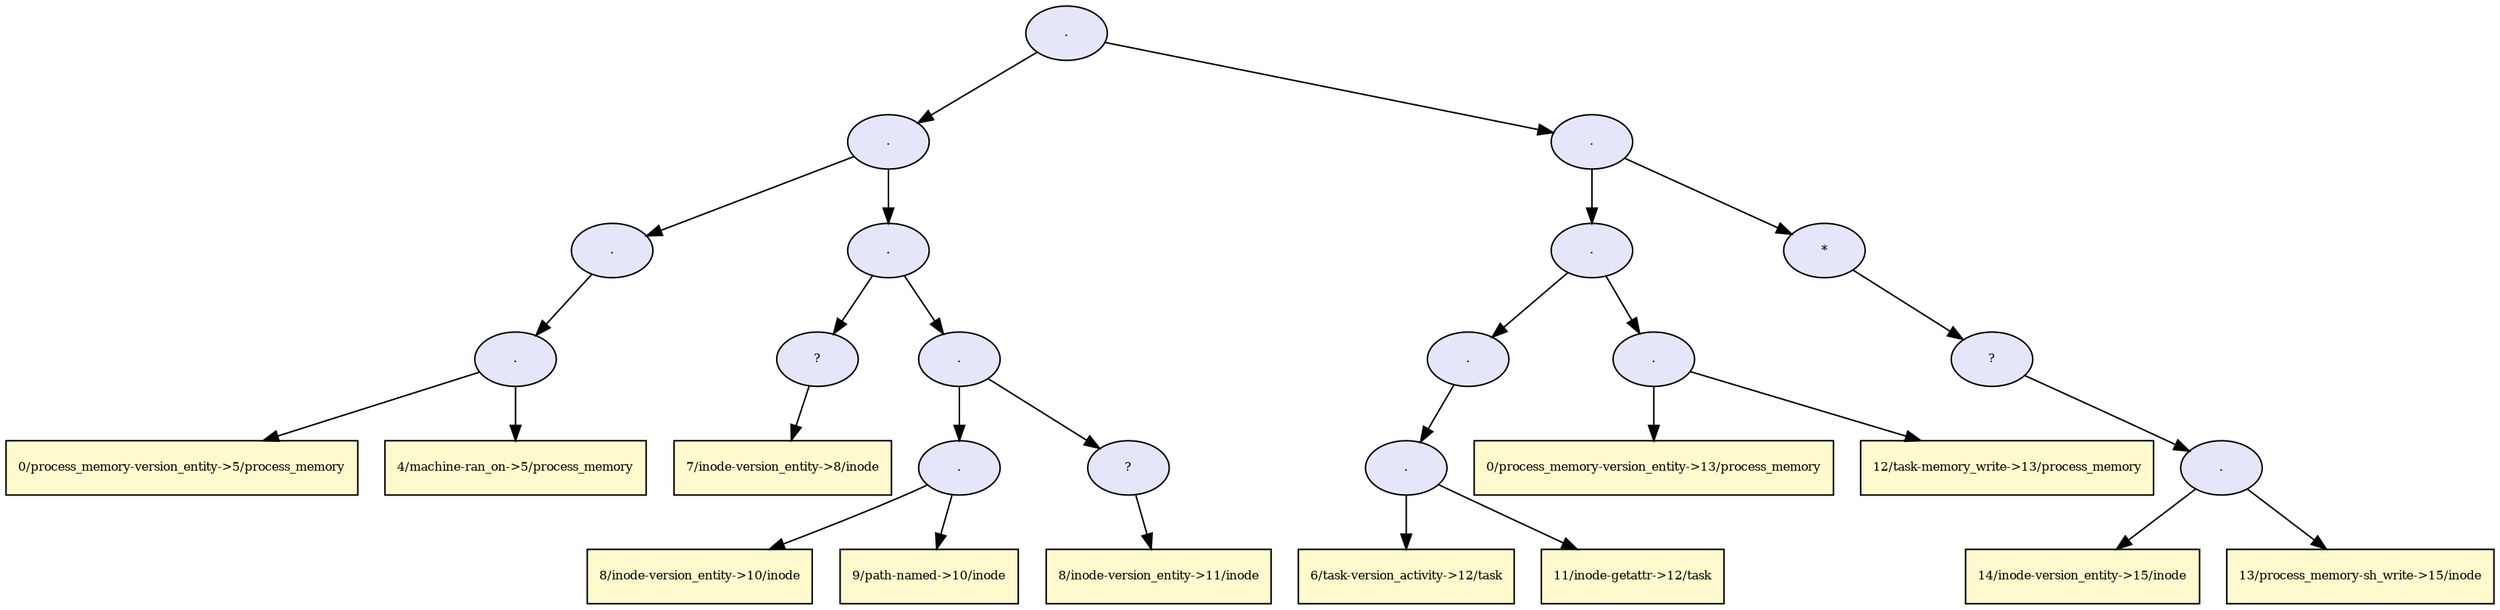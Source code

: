 digraph RGL__DirectedAdjacencyGraph {31[fontsize = 8,label = ".",shape = ellipse, fillcolor="#e6e6fa", style = filled]

31 -> 16[fontsize = 8, color="#000000"]

16[fontsize = 8,label = ".",shape = ellipse, fillcolor="#e6e6fa", style = filled]

16 -> 6[fontsize = 8, color="#000000"]

6[fontsize = 8,label = ".",shape = ellipse, fillcolor="#e6e6fa", style = filled]

6 -> 5[fontsize = 8, color="#000000"]

5[fontsize = 8,label = ".",shape = ellipse, fillcolor="#e6e6fa", style = filled]

5 -> 3[fontsize = 8, color="#000000"]

3[fontsize = 8,label = "0/process_memory-version_entity->5/process_memory",shape = rectangle, fillcolor="#fffacd", style = filled]

5 -> 4[fontsize = 8, color="#000000"]

4[fontsize = 8,label = "4/machine-ran_on->5/process_memory",shape = rectangle, fillcolor="#fffacd", style = filled]

16 -> 15[fontsize = 8, color="#000000"]

15[fontsize = 8,label = ".",shape = ellipse, fillcolor="#e6e6fa", style = filled]

15 -> 8[fontsize = 8, color="#000000"]

8[fontsize = 8,label = "?",shape = ellipse, fillcolor="#e6e6fa", style = filled]

8 -> 7[fontsize = 8, color="#000000"]

7[fontsize = 8,label = "7/inode-version_entity->8/inode",shape = rectangle, fillcolor="#fffacd", style = filled]

15 -> 14[fontsize = 8, color="#000000"]

14[fontsize = 8,label = ".",shape = ellipse, fillcolor="#e6e6fa", style = filled]

14 -> 11[fontsize = 8, color="#000000"]

11[fontsize = 8,label = ".",shape = ellipse, fillcolor="#e6e6fa", style = filled]

11 -> 9[fontsize = 8, color="#000000"]

9[fontsize = 8,label = "8/inode-version_entity->10/inode",shape = rectangle, fillcolor="#fffacd", style = filled]

11 -> 10[fontsize = 8, color="#000000"]

10[fontsize = 8,label = "9/path-named->10/inode",shape = rectangle, fillcolor="#fffacd", style = filled]

14 -> 13[fontsize = 8, color="#000000"]

13[fontsize = 8,label = "?",shape = ellipse, fillcolor="#e6e6fa", style = filled]

13 -> 12[fontsize = 8, color="#000000"]

12[fontsize = 8,label = "8/inode-version_entity->11/inode",shape = rectangle, fillcolor="#fffacd", style = filled]

31 -> 30[fontsize = 8, color="#000000"]

30[fontsize = 8,label = ".",shape = ellipse, fillcolor="#e6e6fa", style = filled]

30 -> 24[fontsize = 8, color="#000000"]

24[fontsize = 8,label = ".",shape = ellipse, fillcolor="#e6e6fa", style = filled]

24 -> 20[fontsize = 8, color="#000000"]

20[fontsize = 8,label = ".",shape = ellipse, fillcolor="#e6e6fa", style = filled]

20 -> 19[fontsize = 8, color="#000000"]

19[fontsize = 8,label = ".",shape = ellipse, fillcolor="#e6e6fa", style = filled]

19 -> 17[fontsize = 8, color="#000000"]

17[fontsize = 8,label = "6/task-version_activity->12/task",shape = rectangle, fillcolor="#fffacd", style = filled]

19 -> 18[fontsize = 8, color="#000000"]

18[fontsize = 8,label = "11/inode-getattr->12/task",shape = rectangle, fillcolor="#fffacd", style = filled]

24 -> 23[fontsize = 8, color="#000000"]

23[fontsize = 8,label = ".",shape = ellipse, fillcolor="#e6e6fa", style = filled]

23 -> 21[fontsize = 8, color="#000000"]

21[fontsize = 8,label = "0/process_memory-version_entity->13/process_memory",shape = rectangle, fillcolor="#fffacd", style = filled]

23 -> 22[fontsize = 8, color="#000000"]

22[fontsize = 8,label = "12/task-memory_write->13/process_memory",shape = rectangle, fillcolor="#fffacd", style = filled]

30 -> 29[fontsize = 8, color="#000000"]

29[fontsize = 8,label = "*",shape = ellipse, fillcolor="#e6e6fa", style = filled]

29 -> 28[fontsize = 8, color="#000000"]

28[fontsize = 8,label = "?",shape = ellipse, fillcolor="#e6e6fa", style = filled]

28 -> 27[fontsize = 8, color="#000000"]

27[fontsize = 8,label = ".",shape = ellipse, fillcolor="#e6e6fa", style = filled]

27 -> 25[fontsize = 8, color="#000000"]

25[fontsize = 8,label = "14/inode-version_entity->15/inode",shape = rectangle, fillcolor="#fffacd", style = filled]

27 -> 26[fontsize = 8, color="#000000"]

26[fontsize = 8,label = "13/process_memory-sh_write->15/inode",shape = rectangle, fillcolor="#fffacd", style = filled]

}